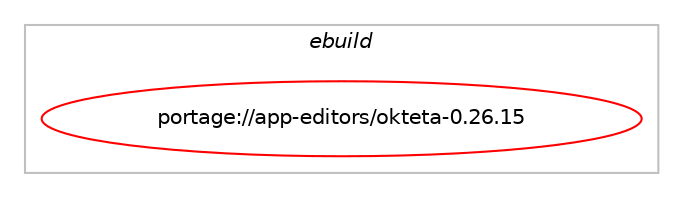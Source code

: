 digraph prolog {

# *************
# Graph options
# *************

newrank=true;
concentrate=true;
compound=true;
graph [rankdir=LR,fontname=Helvetica,fontsize=10,ranksep=1.5];#, ranksep=2.5, nodesep=0.2];
edge  [arrowhead=vee];
node  [fontname=Helvetica,fontsize=10];

# **********
# The ebuild
# **********

subgraph cluster_leftcol {
color=gray;
label=<<i>ebuild</i>>;
id [label="portage://app-editors/okteta-0.26.15", color=red, width=4, href="../app-editors/okteta-0.26.15.svg"];
}

# ****************
# The dependencies
# ****************

subgraph cluster_midcol {
color=gray;
label=<<i>dependencies</i>>;
subgraph cluster_compile {
fillcolor="#eeeeee";
style=filled;
label=<<i>compile</i>>;
# *** BEGIN UNKNOWN DEPENDENCY TYPE (TODO) ***
# id -> equal(use_conditional_group(positive,crypt,portage://app-editors/okteta-0.26.15,[package_dependency(portage://app-editors/okteta-0.26.15,install,no,app-crypt,qca,greaterequal,[2.3.0,,,2.3.0],[slot(2)],[use(enable(qt5),positive)])]))
# *** END UNKNOWN DEPENDENCY TYPE (TODO) ***

# *** BEGIN UNKNOWN DEPENDENCY TYPE (TODO) ***
# id -> equal(use_conditional_group(positive,test,portage://app-editors/okteta-0.26.15,[package_dependency(portage://app-editors/okteta-0.26.15,install,no,dev-qt,qttest,none,[,,],[slot(5)],[])]))
# *** END UNKNOWN DEPENDENCY TYPE (TODO) ***

# *** BEGIN UNKNOWN DEPENDENCY TYPE (TODO) ***
# id -> equal(package_dependency(portage://app-editors/okteta-0.26.15,install,no,dev-qt,qtcore,none,[,,],[slot(5)],[]))
# *** END UNKNOWN DEPENDENCY TYPE (TODO) ***

# *** BEGIN UNKNOWN DEPENDENCY TYPE (TODO) ***
# id -> equal(package_dependency(portage://app-editors/okteta-0.26.15,install,no,dev-qt,qtdeclarative,greaterequal,[5.15.5,,,5.15.5],[slot(5)],[]))
# *** END UNKNOWN DEPENDENCY TYPE (TODO) ***

# *** BEGIN UNKNOWN DEPENDENCY TYPE (TODO) ***
# id -> equal(package_dependency(portage://app-editors/okteta-0.26.15,install,no,dev-qt,qtgui,greaterequal,[5.15.5,,,5.15.5],[slot(5)],[]))
# *** END UNKNOWN DEPENDENCY TYPE (TODO) ***

# *** BEGIN UNKNOWN DEPENDENCY TYPE (TODO) ***
# id -> equal(package_dependency(portage://app-editors/okteta-0.26.15,install,no,dev-qt,qtnetwork,greaterequal,[5.15.5,,,5.15.5],[slot(5)],[]))
# *** END UNKNOWN DEPENDENCY TYPE (TODO) ***

# *** BEGIN UNKNOWN DEPENDENCY TYPE (TODO) ***
# id -> equal(package_dependency(portage://app-editors/okteta-0.26.15,install,no,dev-qt,qtprintsupport,greaterequal,[5.15.5,,,5.15.5],[slot(5)],[]))
# *** END UNKNOWN DEPENDENCY TYPE (TODO) ***

# *** BEGIN UNKNOWN DEPENDENCY TYPE (TODO) ***
# id -> equal(package_dependency(portage://app-editors/okteta-0.26.15,install,no,dev-qt,qtscript,greaterequal,[5.15.5,,,5.15.5],[slot(5)],[use(enable(scripttools),none)]))
# *** END UNKNOWN DEPENDENCY TYPE (TODO) ***

# *** BEGIN UNKNOWN DEPENDENCY TYPE (TODO) ***
# id -> equal(package_dependency(portage://app-editors/okteta-0.26.15,install,no,dev-qt,qtwidgets,greaterequal,[5.15.5,,,5.15.5],[slot(5)],[]))
# *** END UNKNOWN DEPENDENCY TYPE (TODO) ***

# *** BEGIN UNKNOWN DEPENDENCY TYPE (TODO) ***
# id -> equal(package_dependency(portage://app-editors/okteta-0.26.15,install,no,dev-qt,qtxml,greaterequal,[5.15.5,,,5.15.5],[slot(5)],[]))
# *** END UNKNOWN DEPENDENCY TYPE (TODO) ***

# *** BEGIN UNKNOWN DEPENDENCY TYPE (TODO) ***
# id -> equal(package_dependency(portage://app-editors/okteta-0.26.15,install,no,kde-frameworks,kbookmarks,greaterequal,[5.92.0,,,5.92.0],[slot(5)],[]))
# *** END UNKNOWN DEPENDENCY TYPE (TODO) ***

# *** BEGIN UNKNOWN DEPENDENCY TYPE (TODO) ***
# id -> equal(package_dependency(portage://app-editors/okteta-0.26.15,install,no,kde-frameworks,kcmutils,greaterequal,[5.92.0,,,5.92.0],[slot(5)],[]))
# *** END UNKNOWN DEPENDENCY TYPE (TODO) ***

# *** BEGIN UNKNOWN DEPENDENCY TYPE (TODO) ***
# id -> equal(package_dependency(portage://app-editors/okteta-0.26.15,install,no,kde-frameworks,kcodecs,greaterequal,[5.92.0,,,5.92.0],[slot(5)],[]))
# *** END UNKNOWN DEPENDENCY TYPE (TODO) ***

# *** BEGIN UNKNOWN DEPENDENCY TYPE (TODO) ***
# id -> equal(package_dependency(portage://app-editors/okteta-0.26.15,install,no,kde-frameworks,kcompletion,greaterequal,[5.92.0,,,5.92.0],[slot(5)],[]))
# *** END UNKNOWN DEPENDENCY TYPE (TODO) ***

# *** BEGIN UNKNOWN DEPENDENCY TYPE (TODO) ***
# id -> equal(package_dependency(portage://app-editors/okteta-0.26.15,install,no,kde-frameworks,kconfig,greaterequal,[5.92.0,,,5.92.0],[slot(5)],[]))
# *** END UNKNOWN DEPENDENCY TYPE (TODO) ***

# *** BEGIN UNKNOWN DEPENDENCY TYPE (TODO) ***
# id -> equal(package_dependency(portage://app-editors/okteta-0.26.15,install,no,kde-frameworks,kconfigwidgets,greaterequal,[5.92.0,,,5.92.0],[slot(5)],[]))
# *** END UNKNOWN DEPENDENCY TYPE (TODO) ***

# *** BEGIN UNKNOWN DEPENDENCY TYPE (TODO) ***
# id -> equal(package_dependency(portage://app-editors/okteta-0.26.15,install,no,kde-frameworks,kcoreaddons,greaterequal,[5.92.0,,,5.92.0],[slot(5)],[]))
# *** END UNKNOWN DEPENDENCY TYPE (TODO) ***

# *** BEGIN UNKNOWN DEPENDENCY TYPE (TODO) ***
# id -> equal(package_dependency(portage://app-editors/okteta-0.26.15,install,no,kde-frameworks,kcrash,greaterequal,[5.92.0,,,5.92.0],[slot(5)],[]))
# *** END UNKNOWN DEPENDENCY TYPE (TODO) ***

# *** BEGIN UNKNOWN DEPENDENCY TYPE (TODO) ***
# id -> equal(package_dependency(portage://app-editors/okteta-0.26.15,install,no,kde-frameworks,kdbusaddons,greaterequal,[5.92.0,,,5.92.0],[slot(5)],[]))
# *** END UNKNOWN DEPENDENCY TYPE (TODO) ***

# *** BEGIN UNKNOWN DEPENDENCY TYPE (TODO) ***
# id -> equal(package_dependency(portage://app-editors/okteta-0.26.15,install,no,kde-frameworks,ki18n,greaterequal,[5.92.0,,,5.92.0],[slot(5)],[]))
# *** END UNKNOWN DEPENDENCY TYPE (TODO) ***

# *** BEGIN UNKNOWN DEPENDENCY TYPE (TODO) ***
# id -> equal(package_dependency(portage://app-editors/okteta-0.26.15,install,no,kde-frameworks,kiconthemes,greaterequal,[5.92.0,,,5.92.0],[slot(5)],[]))
# *** END UNKNOWN DEPENDENCY TYPE (TODO) ***

# *** BEGIN UNKNOWN DEPENDENCY TYPE (TODO) ***
# id -> equal(package_dependency(portage://app-editors/okteta-0.26.15,install,no,kde-frameworks,kio,greaterequal,[5.92.0,,,5.92.0],[slot(5)],[]))
# *** END UNKNOWN DEPENDENCY TYPE (TODO) ***

# *** BEGIN UNKNOWN DEPENDENCY TYPE (TODO) ***
# id -> equal(package_dependency(portage://app-editors/okteta-0.26.15,install,no,kde-frameworks,kjobwidgets,greaterequal,[5.92.0,,,5.92.0],[slot(5)],[]))
# *** END UNKNOWN DEPENDENCY TYPE (TODO) ***

# *** BEGIN UNKNOWN DEPENDENCY TYPE (TODO) ***
# id -> equal(package_dependency(portage://app-editors/okteta-0.26.15,install,no,kde-frameworks,knewstuff,greaterequal,[5.92.0,,,5.92.0],[slot(5)],[]))
# *** END UNKNOWN DEPENDENCY TYPE (TODO) ***

# *** BEGIN UNKNOWN DEPENDENCY TYPE (TODO) ***
# id -> equal(package_dependency(portage://app-editors/okteta-0.26.15,install,no,kde-frameworks,kparts,greaterequal,[5.92.0,,,5.92.0],[slot(5)],[]))
# *** END UNKNOWN DEPENDENCY TYPE (TODO) ***

# *** BEGIN UNKNOWN DEPENDENCY TYPE (TODO) ***
# id -> equal(package_dependency(portage://app-editors/okteta-0.26.15,install,no,kde-frameworks,kservice,greaterequal,[5.92.0,,,5.92.0],[slot(5)],[]))
# *** END UNKNOWN DEPENDENCY TYPE (TODO) ***

# *** BEGIN UNKNOWN DEPENDENCY TYPE (TODO) ***
# id -> equal(package_dependency(portage://app-editors/okteta-0.26.15,install,no,kde-frameworks,kwidgetsaddons,greaterequal,[5.92.0,,,5.92.0],[slot(5)],[]))
# *** END UNKNOWN DEPENDENCY TYPE (TODO) ***

# *** BEGIN UNKNOWN DEPENDENCY TYPE (TODO) ***
# id -> equal(package_dependency(portage://app-editors/okteta-0.26.15,install,no,kde-frameworks,kxmlgui,greaterequal,[5.92.0,,,5.92.0],[slot(5)],[]))
# *** END UNKNOWN DEPENDENCY TYPE (TODO) ***

}
subgraph cluster_compileandrun {
fillcolor="#eeeeee";
style=filled;
label=<<i>compile and run</i>>;
}
subgraph cluster_run {
fillcolor="#eeeeee";
style=filled;
label=<<i>run</i>>;
# *** BEGIN UNKNOWN DEPENDENCY TYPE (TODO) ***
# id -> equal(any_of_group([package_dependency(portage://app-editors/okteta-0.26.15,run,no,kde-frameworks,breeze-icons,none,[,,],any_different_slot,[]),package_dependency(portage://app-editors/okteta-0.26.15,run,no,kde-frameworks,oxygen-icons,none,[,,],any_different_slot,[])]))
# *** END UNKNOWN DEPENDENCY TYPE (TODO) ***

# *** BEGIN UNKNOWN DEPENDENCY TYPE (TODO) ***
# id -> equal(use_conditional_group(positive,crypt,portage://app-editors/okteta-0.26.15,[package_dependency(portage://app-editors/okteta-0.26.15,run,no,app-crypt,qca,greaterequal,[2.3.0,,,2.3.0],[slot(2)],[use(enable(qt5),positive)])]))
# *** END UNKNOWN DEPENDENCY TYPE (TODO) ***

# *** BEGIN UNKNOWN DEPENDENCY TYPE (TODO) ***
# id -> equal(package_dependency(portage://app-editors/okteta-0.26.15,run,no,dev-qt,qtcore,none,[,,],[slot(5)],[]))
# *** END UNKNOWN DEPENDENCY TYPE (TODO) ***

# *** BEGIN UNKNOWN DEPENDENCY TYPE (TODO) ***
# id -> equal(package_dependency(portage://app-editors/okteta-0.26.15,run,no,dev-qt,qtdeclarative,greaterequal,[5.15.5,,,5.15.5],[slot(5)],[]))
# *** END UNKNOWN DEPENDENCY TYPE (TODO) ***

# *** BEGIN UNKNOWN DEPENDENCY TYPE (TODO) ***
# id -> equal(package_dependency(portage://app-editors/okteta-0.26.15,run,no,dev-qt,qtgui,greaterequal,[5.15.5,,,5.15.5],[slot(5)],[]))
# *** END UNKNOWN DEPENDENCY TYPE (TODO) ***

# *** BEGIN UNKNOWN DEPENDENCY TYPE (TODO) ***
# id -> equal(package_dependency(portage://app-editors/okteta-0.26.15,run,no,dev-qt,qtnetwork,greaterequal,[5.15.5,,,5.15.5],[slot(5)],[]))
# *** END UNKNOWN DEPENDENCY TYPE (TODO) ***

# *** BEGIN UNKNOWN DEPENDENCY TYPE (TODO) ***
# id -> equal(package_dependency(portage://app-editors/okteta-0.26.15,run,no,dev-qt,qtprintsupport,greaterequal,[5.15.5,,,5.15.5],[slot(5)],[]))
# *** END UNKNOWN DEPENDENCY TYPE (TODO) ***

# *** BEGIN UNKNOWN DEPENDENCY TYPE (TODO) ***
# id -> equal(package_dependency(portage://app-editors/okteta-0.26.15,run,no,dev-qt,qtscript,greaterequal,[5.15.5,,,5.15.5],[slot(5)],[use(enable(scripttools),none)]))
# *** END UNKNOWN DEPENDENCY TYPE (TODO) ***

# *** BEGIN UNKNOWN DEPENDENCY TYPE (TODO) ***
# id -> equal(package_dependency(portage://app-editors/okteta-0.26.15,run,no,dev-qt,qtwidgets,greaterequal,[5.15.5,,,5.15.5],[slot(5)],[]))
# *** END UNKNOWN DEPENDENCY TYPE (TODO) ***

# *** BEGIN UNKNOWN DEPENDENCY TYPE (TODO) ***
# id -> equal(package_dependency(portage://app-editors/okteta-0.26.15,run,no,dev-qt,qtxml,greaterequal,[5.15.5,,,5.15.5],[slot(5)],[]))
# *** END UNKNOWN DEPENDENCY TYPE (TODO) ***

# *** BEGIN UNKNOWN DEPENDENCY TYPE (TODO) ***
# id -> equal(package_dependency(portage://app-editors/okteta-0.26.15,run,no,kde-frameworks,kbookmarks,greaterequal,[5.92.0,,,5.92.0],[slot(5)],[]))
# *** END UNKNOWN DEPENDENCY TYPE (TODO) ***

# *** BEGIN UNKNOWN DEPENDENCY TYPE (TODO) ***
# id -> equal(package_dependency(portage://app-editors/okteta-0.26.15,run,no,kde-frameworks,kcmutils,greaterequal,[5.92.0,,,5.92.0],[slot(5)],[]))
# *** END UNKNOWN DEPENDENCY TYPE (TODO) ***

# *** BEGIN UNKNOWN DEPENDENCY TYPE (TODO) ***
# id -> equal(package_dependency(portage://app-editors/okteta-0.26.15,run,no,kde-frameworks,kcodecs,greaterequal,[5.92.0,,,5.92.0],[slot(5)],[]))
# *** END UNKNOWN DEPENDENCY TYPE (TODO) ***

# *** BEGIN UNKNOWN DEPENDENCY TYPE (TODO) ***
# id -> equal(package_dependency(portage://app-editors/okteta-0.26.15,run,no,kde-frameworks,kcompletion,greaterequal,[5.92.0,,,5.92.0],[slot(5)],[]))
# *** END UNKNOWN DEPENDENCY TYPE (TODO) ***

# *** BEGIN UNKNOWN DEPENDENCY TYPE (TODO) ***
# id -> equal(package_dependency(portage://app-editors/okteta-0.26.15,run,no,kde-frameworks,kconfig,greaterequal,[5.92.0,,,5.92.0],[slot(5)],[]))
# *** END UNKNOWN DEPENDENCY TYPE (TODO) ***

# *** BEGIN UNKNOWN DEPENDENCY TYPE (TODO) ***
# id -> equal(package_dependency(portage://app-editors/okteta-0.26.15,run,no,kde-frameworks,kconfigwidgets,greaterequal,[5.92.0,,,5.92.0],[slot(5)],[]))
# *** END UNKNOWN DEPENDENCY TYPE (TODO) ***

# *** BEGIN UNKNOWN DEPENDENCY TYPE (TODO) ***
# id -> equal(package_dependency(portage://app-editors/okteta-0.26.15,run,no,kde-frameworks,kcoreaddons,greaterequal,[5.92.0,,,5.92.0],[slot(5)],[]))
# *** END UNKNOWN DEPENDENCY TYPE (TODO) ***

# *** BEGIN UNKNOWN DEPENDENCY TYPE (TODO) ***
# id -> equal(package_dependency(portage://app-editors/okteta-0.26.15,run,no,kde-frameworks,kcrash,greaterequal,[5.92.0,,,5.92.0],[slot(5)],[]))
# *** END UNKNOWN DEPENDENCY TYPE (TODO) ***

# *** BEGIN UNKNOWN DEPENDENCY TYPE (TODO) ***
# id -> equal(package_dependency(portage://app-editors/okteta-0.26.15,run,no,kde-frameworks,kdbusaddons,greaterequal,[5.92.0,,,5.92.0],[slot(5)],[]))
# *** END UNKNOWN DEPENDENCY TYPE (TODO) ***

# *** BEGIN UNKNOWN DEPENDENCY TYPE (TODO) ***
# id -> equal(package_dependency(portage://app-editors/okteta-0.26.15,run,no,kde-frameworks,kf-env,greaterequal,[4,,,4],[],[]))
# *** END UNKNOWN DEPENDENCY TYPE (TODO) ***

# *** BEGIN UNKNOWN DEPENDENCY TYPE (TODO) ***
# id -> equal(package_dependency(portage://app-editors/okteta-0.26.15,run,no,kde-frameworks,ki18n,greaterequal,[5.92.0,,,5.92.0],[slot(5)],[]))
# *** END UNKNOWN DEPENDENCY TYPE (TODO) ***

# *** BEGIN UNKNOWN DEPENDENCY TYPE (TODO) ***
# id -> equal(package_dependency(portage://app-editors/okteta-0.26.15,run,no,kde-frameworks,kiconthemes,greaterequal,[5.92.0,,,5.92.0],[slot(5)],[]))
# *** END UNKNOWN DEPENDENCY TYPE (TODO) ***

# *** BEGIN UNKNOWN DEPENDENCY TYPE (TODO) ***
# id -> equal(package_dependency(portage://app-editors/okteta-0.26.15,run,no,kde-frameworks,kio,greaterequal,[5.92.0,,,5.92.0],[slot(5)],[]))
# *** END UNKNOWN DEPENDENCY TYPE (TODO) ***

# *** BEGIN UNKNOWN DEPENDENCY TYPE (TODO) ***
# id -> equal(package_dependency(portage://app-editors/okteta-0.26.15,run,no,kde-frameworks,kjobwidgets,greaterequal,[5.92.0,,,5.92.0],[slot(5)],[]))
# *** END UNKNOWN DEPENDENCY TYPE (TODO) ***

# *** BEGIN UNKNOWN DEPENDENCY TYPE (TODO) ***
# id -> equal(package_dependency(portage://app-editors/okteta-0.26.15,run,no,kde-frameworks,knewstuff,greaterequal,[5.92.0,,,5.92.0],[slot(5)],[]))
# *** END UNKNOWN DEPENDENCY TYPE (TODO) ***

# *** BEGIN UNKNOWN DEPENDENCY TYPE (TODO) ***
# id -> equal(package_dependency(portage://app-editors/okteta-0.26.15,run,no,kde-frameworks,kparts,greaterequal,[5.92.0,,,5.92.0],[slot(5)],[]))
# *** END UNKNOWN DEPENDENCY TYPE (TODO) ***

# *** BEGIN UNKNOWN DEPENDENCY TYPE (TODO) ***
# id -> equal(package_dependency(portage://app-editors/okteta-0.26.15,run,no,kde-frameworks,kservice,greaterequal,[5.92.0,,,5.92.0],[slot(5)],[]))
# *** END UNKNOWN DEPENDENCY TYPE (TODO) ***

# *** BEGIN UNKNOWN DEPENDENCY TYPE (TODO) ***
# id -> equal(package_dependency(portage://app-editors/okteta-0.26.15,run,no,kde-frameworks,kwidgetsaddons,greaterequal,[5.92.0,,,5.92.0],[slot(5)],[]))
# *** END UNKNOWN DEPENDENCY TYPE (TODO) ***

# *** BEGIN UNKNOWN DEPENDENCY TYPE (TODO) ***
# id -> equal(package_dependency(portage://app-editors/okteta-0.26.15,run,no,kde-frameworks,kxmlgui,greaterequal,[5.92.0,,,5.92.0],[slot(5)],[]))
# *** END UNKNOWN DEPENDENCY TYPE (TODO) ***

}
}

# **************
# The candidates
# **************

subgraph cluster_choices {
rank=same;
color=gray;
label=<<i>candidates</i>>;

}

}

